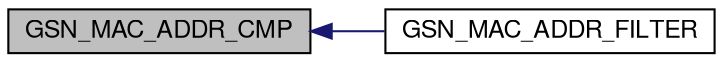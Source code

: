 digraph G
{
  edge [fontname="FreeSans",fontsize="12",labelfontname="FreeSans",labelfontsize="12"];
  node [fontname="FreeSans",fontsize="12",shape=record];
  rankdir=LR;
  Node1 [label="GSN_MAC_ADDR_CMP",height=0.2,width=0.4,color="black", fillcolor="grey75", style="filled" fontcolor="black"];
  Node1 -> Node2 [dir=back,color="midnightblue",fontsize="12",style="solid",fontname="FreeSans"];
  Node2 [label="GSN_MAC_ADDR_FILTER",height=0.2,width=0.4,color="black", fillcolor="white", style="filled",URL="$a00664.html#ga41a9a0ac53be9509c53d788c7f441f11",tooltip="utility to mask and filter the given address by the given mask/filter."];
}
